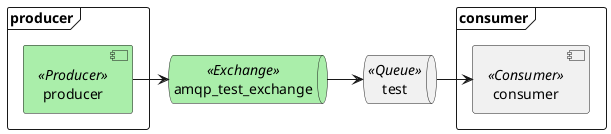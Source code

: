  @startuml
  
    queue  "test" <<Queue>> as Queue
    queue  "amqp_test_exchange" <<Exchange>> as Exchange #aaeeaa 
    frame  consumer{
        component  "consumer" <<Consumer>> as Consumer 
    }
    frame producer {
        component  "producer" <<Producer>> as Producer #aaeeaa
    }
    Producer -> Exchange
    Exchange -> Queue
    Queue -> Consumer
  
  @enduml  
